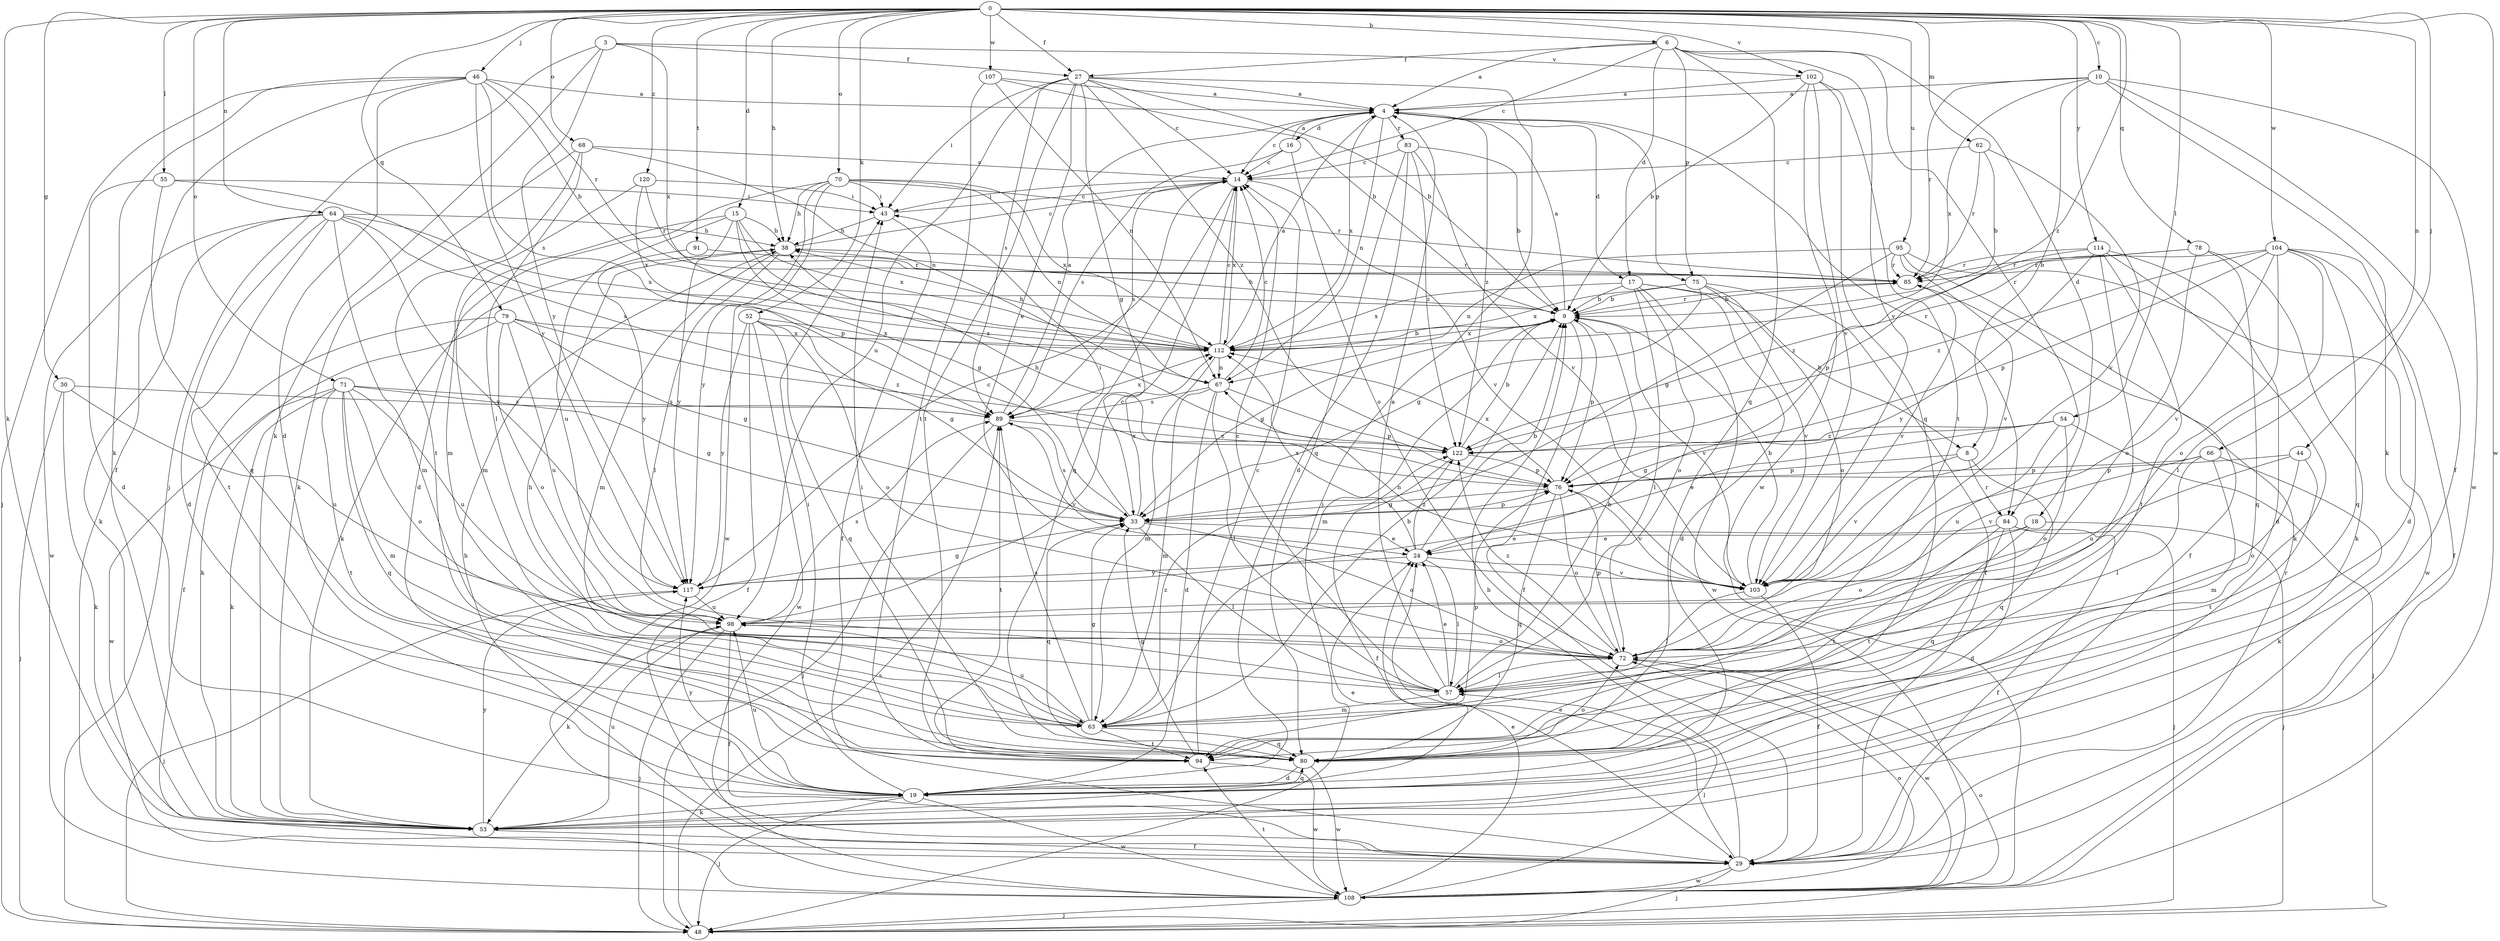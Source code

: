 strict digraph  {
0;
3;
4;
6;
8;
9;
10;
14;
15;
16;
17;
18;
19;
24;
27;
29;
30;
33;
38;
43;
44;
46;
48;
52;
53;
54;
55;
57;
62;
63;
64;
66;
67;
68;
70;
71;
72;
75;
76;
78;
79;
80;
83;
84;
85;
89;
91;
94;
95;
98;
102;
103;
104;
107;
108;
112;
114;
117;
120;
122;
0 -> 6  [label=b];
0 -> 10  [label=c];
0 -> 15  [label=d];
0 -> 27  [label=f];
0 -> 30  [label=g];
0 -> 38  [label=h];
0 -> 44  [label=j];
0 -> 46  [label=j];
0 -> 52  [label=k];
0 -> 53  [label=k];
0 -> 54  [label=l];
0 -> 55  [label=l];
0 -> 62  [label=m];
0 -> 64  [label=n];
0 -> 66  [label=n];
0 -> 68  [label=o];
0 -> 70  [label=o];
0 -> 71  [label=o];
0 -> 78  [label=q];
0 -> 79  [label=q];
0 -> 91  [label=t];
0 -> 95  [label=u];
0 -> 102  [label=v];
0 -> 104  [label=w];
0 -> 107  [label=w];
0 -> 108  [label=w];
0 -> 114  [label=y];
0 -> 120  [label=z];
0 -> 122  [label=z];
3 -> 27  [label=f];
3 -> 48  [label=j];
3 -> 53  [label=k];
3 -> 102  [label=v];
3 -> 112  [label=x];
3 -> 117  [label=y];
4 -> 14  [label=c];
4 -> 16  [label=d];
4 -> 17  [label=d];
4 -> 67  [label=n];
4 -> 75  [label=p];
4 -> 83  [label=r];
4 -> 84  [label=r];
4 -> 112  [label=x];
4 -> 122  [label=z];
6 -> 4  [label=a];
6 -> 14  [label=c];
6 -> 17  [label=d];
6 -> 18  [label=d];
6 -> 27  [label=f];
6 -> 75  [label=p];
6 -> 80  [label=q];
6 -> 84  [label=r];
6 -> 103  [label=v];
8 -> 76  [label=p];
8 -> 80  [label=q];
8 -> 84  [label=r];
8 -> 103  [label=v];
9 -> 4  [label=a];
9 -> 29  [label=f];
9 -> 33  [label=g];
9 -> 38  [label=h];
9 -> 63  [label=m];
9 -> 76  [label=p];
9 -> 85  [label=r];
9 -> 103  [label=v];
9 -> 112  [label=x];
10 -> 4  [label=a];
10 -> 8  [label=b];
10 -> 29  [label=f];
10 -> 53  [label=k];
10 -> 85  [label=r];
10 -> 108  [label=w];
10 -> 112  [label=x];
14 -> 43  [label=i];
14 -> 80  [label=q];
14 -> 89  [label=s];
14 -> 103  [label=v];
14 -> 112  [label=x];
15 -> 33  [label=g];
15 -> 38  [label=h];
15 -> 63  [label=m];
15 -> 98  [label=u];
15 -> 112  [label=x];
15 -> 117  [label=y];
15 -> 122  [label=z];
16 -> 4  [label=a];
16 -> 14  [label=c];
16 -> 72  [label=o];
16 -> 89  [label=s];
17 -> 8  [label=b];
17 -> 9  [label=b];
17 -> 19  [label=d];
17 -> 57  [label=l];
17 -> 72  [label=o];
17 -> 108  [label=w];
17 -> 112  [label=x];
18 -> 24  [label=e];
18 -> 48  [label=j];
18 -> 72  [label=o];
18 -> 94  [label=t];
19 -> 43  [label=i];
19 -> 48  [label=j];
19 -> 53  [label=k];
19 -> 80  [label=q];
19 -> 98  [label=u];
19 -> 108  [label=w];
19 -> 117  [label=y];
24 -> 9  [label=b];
24 -> 57  [label=l];
24 -> 103  [label=v];
24 -> 112  [label=x];
24 -> 117  [label=y];
24 -> 122  [label=z];
27 -> 4  [label=a];
27 -> 9  [label=b];
27 -> 14  [label=c];
27 -> 24  [label=e];
27 -> 33  [label=g];
27 -> 43  [label=i];
27 -> 48  [label=j];
27 -> 89  [label=s];
27 -> 94  [label=t];
27 -> 98  [label=u];
27 -> 122  [label=z];
29 -> 9  [label=b];
29 -> 24  [label=e];
29 -> 38  [label=h];
29 -> 48  [label=j];
29 -> 85  [label=r];
29 -> 108  [label=w];
30 -> 48  [label=j];
30 -> 53  [label=k];
30 -> 89  [label=s];
30 -> 98  [label=u];
33 -> 24  [label=e];
33 -> 43  [label=i];
33 -> 57  [label=l];
33 -> 72  [label=o];
33 -> 76  [label=p];
33 -> 80  [label=q];
33 -> 89  [label=s];
33 -> 112  [label=x];
38 -> 14  [label=c];
38 -> 53  [label=k];
38 -> 57  [label=l];
38 -> 63  [label=m];
38 -> 85  [label=r];
43 -> 14  [label=c];
43 -> 29  [label=f];
43 -> 38  [label=h];
44 -> 72  [label=o];
44 -> 76  [label=p];
44 -> 94  [label=t];
44 -> 98  [label=u];
46 -> 4  [label=a];
46 -> 9  [label=b];
46 -> 19  [label=d];
46 -> 29  [label=f];
46 -> 48  [label=j];
46 -> 53  [label=k];
46 -> 85  [label=r];
46 -> 89  [label=s];
46 -> 117  [label=y];
48 -> 72  [label=o];
48 -> 89  [label=s];
52 -> 29  [label=f];
52 -> 33  [label=g];
52 -> 72  [label=o];
52 -> 80  [label=q];
52 -> 108  [label=w];
52 -> 112  [label=x];
52 -> 117  [label=y];
53 -> 24  [label=e];
53 -> 29  [label=f];
53 -> 98  [label=u];
53 -> 117  [label=y];
54 -> 24  [label=e];
54 -> 33  [label=g];
54 -> 48  [label=j];
54 -> 72  [label=o];
54 -> 98  [label=u];
54 -> 122  [label=z];
55 -> 19  [label=d];
55 -> 43  [label=i];
55 -> 76  [label=p];
55 -> 80  [label=q];
57 -> 4  [label=a];
57 -> 9  [label=b];
57 -> 14  [label=c];
57 -> 24  [label=e];
57 -> 63  [label=m];
62 -> 9  [label=b];
62 -> 14  [label=c];
62 -> 85  [label=r];
62 -> 103  [label=v];
63 -> 9  [label=b];
63 -> 33  [label=g];
63 -> 38  [label=h];
63 -> 76  [label=p];
63 -> 80  [label=q];
63 -> 89  [label=s];
63 -> 94  [label=t];
63 -> 98  [label=u];
63 -> 122  [label=z];
64 -> 19  [label=d];
64 -> 38  [label=h];
64 -> 53  [label=k];
64 -> 63  [label=m];
64 -> 89  [label=s];
64 -> 94  [label=t];
64 -> 108  [label=w];
64 -> 112  [label=x];
64 -> 117  [label=y];
66 -> 53  [label=k];
66 -> 57  [label=l];
66 -> 63  [label=m];
66 -> 76  [label=p];
66 -> 103  [label=v];
67 -> 14  [label=c];
67 -> 19  [label=d];
67 -> 57  [label=l];
67 -> 63  [label=m];
67 -> 76  [label=p];
67 -> 89  [label=s];
68 -> 14  [label=c];
68 -> 53  [label=k];
68 -> 57  [label=l];
68 -> 67  [label=n];
68 -> 94  [label=t];
70 -> 19  [label=d];
70 -> 38  [label=h];
70 -> 43  [label=i];
70 -> 67  [label=n];
70 -> 85  [label=r];
70 -> 108  [label=w];
70 -> 112  [label=x];
70 -> 117  [label=y];
71 -> 33  [label=g];
71 -> 53  [label=k];
71 -> 63  [label=m];
71 -> 72  [label=o];
71 -> 80  [label=q];
71 -> 89  [label=s];
71 -> 94  [label=t];
71 -> 98  [label=u];
71 -> 108  [label=w];
72 -> 57  [label=l];
72 -> 76  [label=p];
72 -> 108  [label=w];
72 -> 122  [label=z];
75 -> 9  [label=b];
75 -> 29  [label=f];
75 -> 33  [label=g];
75 -> 72  [label=o];
75 -> 103  [label=v];
75 -> 112  [label=x];
76 -> 33  [label=g];
76 -> 38  [label=h];
76 -> 72  [label=o];
76 -> 80  [label=q];
76 -> 103  [label=v];
76 -> 112  [label=x];
78 -> 53  [label=k];
78 -> 72  [label=o];
78 -> 80  [label=q];
78 -> 85  [label=r];
78 -> 122  [label=z];
79 -> 29  [label=f];
79 -> 33  [label=g];
79 -> 53  [label=k];
79 -> 72  [label=o];
79 -> 98  [label=u];
79 -> 112  [label=x];
79 -> 122  [label=z];
80 -> 19  [label=d];
80 -> 43  [label=i];
80 -> 72  [label=o];
80 -> 108  [label=w];
83 -> 9  [label=b];
83 -> 14  [label=c];
83 -> 19  [label=d];
83 -> 80  [label=q];
83 -> 103  [label=v];
83 -> 122  [label=z];
84 -> 19  [label=d];
84 -> 24  [label=e];
84 -> 29  [label=f];
84 -> 48  [label=j];
84 -> 80  [label=q];
84 -> 94  [label=t];
85 -> 9  [label=b];
85 -> 103  [label=v];
89 -> 4  [label=a];
89 -> 48  [label=j];
89 -> 94  [label=t];
89 -> 103  [label=v];
89 -> 112  [label=x];
89 -> 122  [label=z];
91 -> 85  [label=r];
91 -> 117  [label=y];
94 -> 14  [label=c];
94 -> 33  [label=g];
94 -> 108  [label=w];
95 -> 29  [label=f];
95 -> 33  [label=g];
95 -> 67  [label=n];
95 -> 85  [label=r];
95 -> 103  [label=v];
95 -> 108  [label=w];
98 -> 14  [label=c];
98 -> 29  [label=f];
98 -> 48  [label=j];
98 -> 53  [label=k];
98 -> 72  [label=o];
98 -> 89  [label=s];
102 -> 4  [label=a];
102 -> 9  [label=b];
102 -> 80  [label=q];
102 -> 94  [label=t];
102 -> 103  [label=v];
102 -> 108  [label=w];
103 -> 9  [label=b];
103 -> 29  [label=f];
103 -> 57  [label=l];
103 -> 67  [label=n];
104 -> 19  [label=d];
104 -> 29  [label=f];
104 -> 57  [label=l];
104 -> 72  [label=o];
104 -> 76  [label=p];
104 -> 80  [label=q];
104 -> 85  [label=r];
104 -> 103  [label=v];
104 -> 122  [label=z];
107 -> 4  [label=a];
107 -> 9  [label=b];
107 -> 67  [label=n];
107 -> 94  [label=t];
108 -> 24  [label=e];
108 -> 48  [label=j];
108 -> 57  [label=l];
108 -> 72  [label=o];
108 -> 94  [label=t];
112 -> 4  [label=a];
112 -> 9  [label=b];
112 -> 14  [label=c];
112 -> 38  [label=h];
112 -> 63  [label=m];
112 -> 67  [label=n];
114 -> 19  [label=d];
114 -> 53  [label=k];
114 -> 57  [label=l];
114 -> 76  [label=p];
114 -> 85  [label=r];
114 -> 94  [label=t];
114 -> 117  [label=y];
117 -> 14  [label=c];
117 -> 33  [label=g];
117 -> 48  [label=j];
117 -> 98  [label=u];
120 -> 43  [label=i];
120 -> 63  [label=m];
120 -> 85  [label=r];
120 -> 112  [label=x];
122 -> 9  [label=b];
122 -> 29  [label=f];
122 -> 76  [label=p];
}
